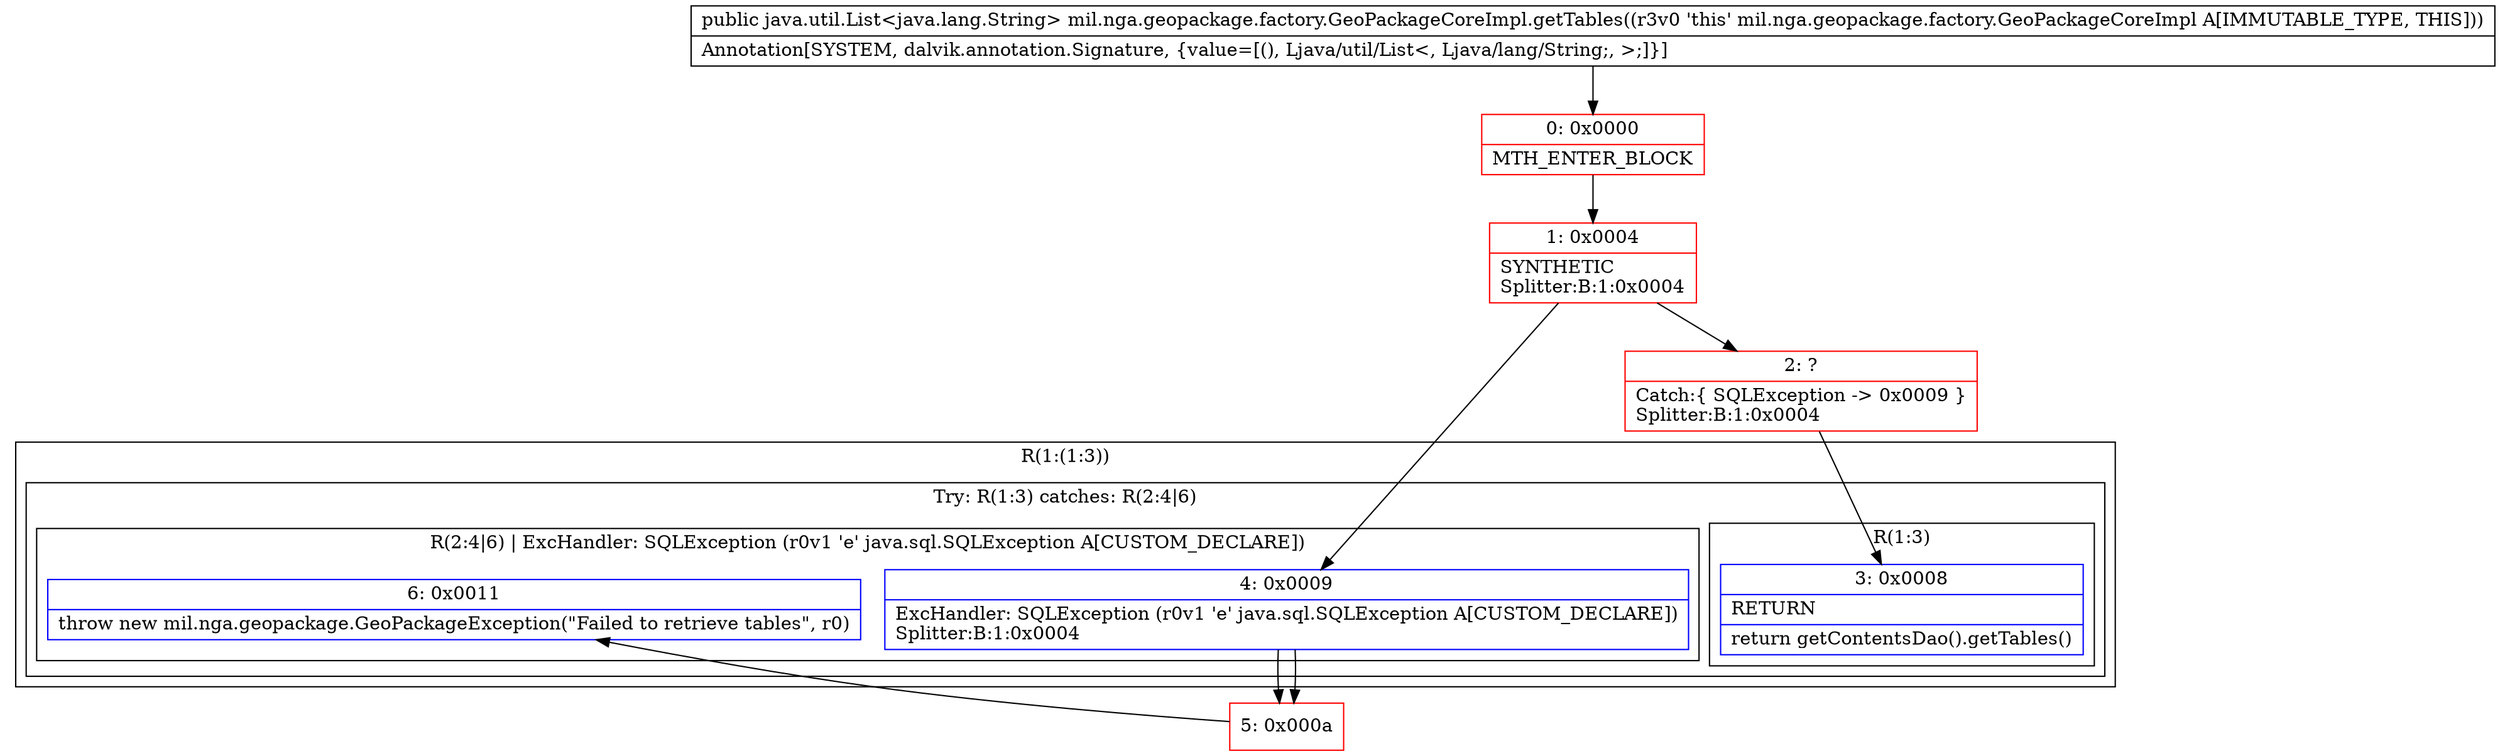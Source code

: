 digraph "CFG formil.nga.geopackage.factory.GeoPackageCoreImpl.getTables()Ljava\/util\/List;" {
subgraph cluster_Region_1196961907 {
label = "R(1:(1:3))";
node [shape=record,color=blue];
subgraph cluster_TryCatchRegion_1126013330 {
label = "Try: R(1:3) catches: R(2:4|6)";
node [shape=record,color=blue];
subgraph cluster_Region_49188807 {
label = "R(1:3)";
node [shape=record,color=blue];
Node_3 [shape=record,label="{3\:\ 0x0008|RETURN\l|return getContentsDao().getTables()\l}"];
}
subgraph cluster_Region_754595041 {
label = "R(2:4|6) | ExcHandler: SQLException (r0v1 'e' java.sql.SQLException A[CUSTOM_DECLARE])\l";
node [shape=record,color=blue];
Node_4 [shape=record,label="{4\:\ 0x0009|ExcHandler: SQLException (r0v1 'e' java.sql.SQLException A[CUSTOM_DECLARE])\lSplitter:B:1:0x0004\l}"];
Node_6 [shape=record,label="{6\:\ 0x0011|throw new mil.nga.geopackage.GeoPackageException(\"Failed to retrieve tables\", r0)\l}"];
}
}
}
subgraph cluster_Region_754595041 {
label = "R(2:4|6) | ExcHandler: SQLException (r0v1 'e' java.sql.SQLException A[CUSTOM_DECLARE])\l";
node [shape=record,color=blue];
Node_4 [shape=record,label="{4\:\ 0x0009|ExcHandler: SQLException (r0v1 'e' java.sql.SQLException A[CUSTOM_DECLARE])\lSplitter:B:1:0x0004\l}"];
Node_6 [shape=record,label="{6\:\ 0x0011|throw new mil.nga.geopackage.GeoPackageException(\"Failed to retrieve tables\", r0)\l}"];
}
Node_0 [shape=record,color=red,label="{0\:\ 0x0000|MTH_ENTER_BLOCK\l}"];
Node_1 [shape=record,color=red,label="{1\:\ 0x0004|SYNTHETIC\lSplitter:B:1:0x0004\l}"];
Node_2 [shape=record,color=red,label="{2\:\ ?|Catch:\{ SQLException \-\> 0x0009 \}\lSplitter:B:1:0x0004\l}"];
Node_5 [shape=record,color=red,label="{5\:\ 0x000a}"];
MethodNode[shape=record,label="{public java.util.List\<java.lang.String\> mil.nga.geopackage.factory.GeoPackageCoreImpl.getTables((r3v0 'this' mil.nga.geopackage.factory.GeoPackageCoreImpl A[IMMUTABLE_TYPE, THIS]))  | Annotation[SYSTEM, dalvik.annotation.Signature, \{value=[(), Ljava\/util\/List\<, Ljava\/lang\/String;, \>;]\}]\l}"];
MethodNode -> Node_0;
Node_4 -> Node_5;
Node_4 -> Node_5;
Node_0 -> Node_1;
Node_1 -> Node_2;
Node_1 -> Node_4;
Node_2 -> Node_3;
Node_5 -> Node_6;
}


